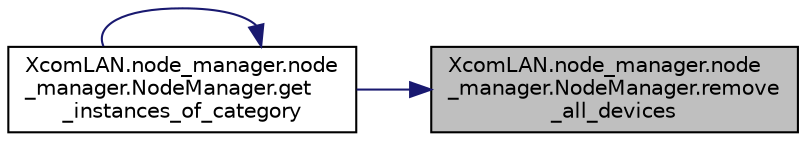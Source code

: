 digraph "XcomLAN.node_manager.node_manager.NodeManager.remove_all_devices"
{
 // LATEX_PDF_SIZE
  edge [fontname="Helvetica",fontsize="10",labelfontname="Helvetica",labelfontsize="10"];
  node [fontname="Helvetica",fontsize="10",shape=record];
  rankdir="RL";
  Node1 [label="XcomLAN.node_manager.node\l_manager.NodeManager.remove\l_all_devices",height=0.2,width=0.4,color="black", fillcolor="grey75", style="filled", fontcolor="black",tooltip=" "];
  Node1 -> Node2 [dir="back",color="midnightblue",fontsize="10",style="solid",fontname="Helvetica"];
  Node2 [label="XcomLAN.node_manager.node\l_manager.NodeManager.get\l_instances_of_category",height=0.2,width=0.4,color="black", fillcolor="white", style="filled",URL="$d9/d2e/class_xcom_l_a_n_1_1node__manager_1_1node__manager_1_1_node_manager.html#ac1e4caa225dd00310d5db8cba7d518c9",tooltip=" "];
  Node2 -> Node2 [dir="back",color="midnightblue",fontsize="10",style="solid",fontname="Helvetica"];
}
